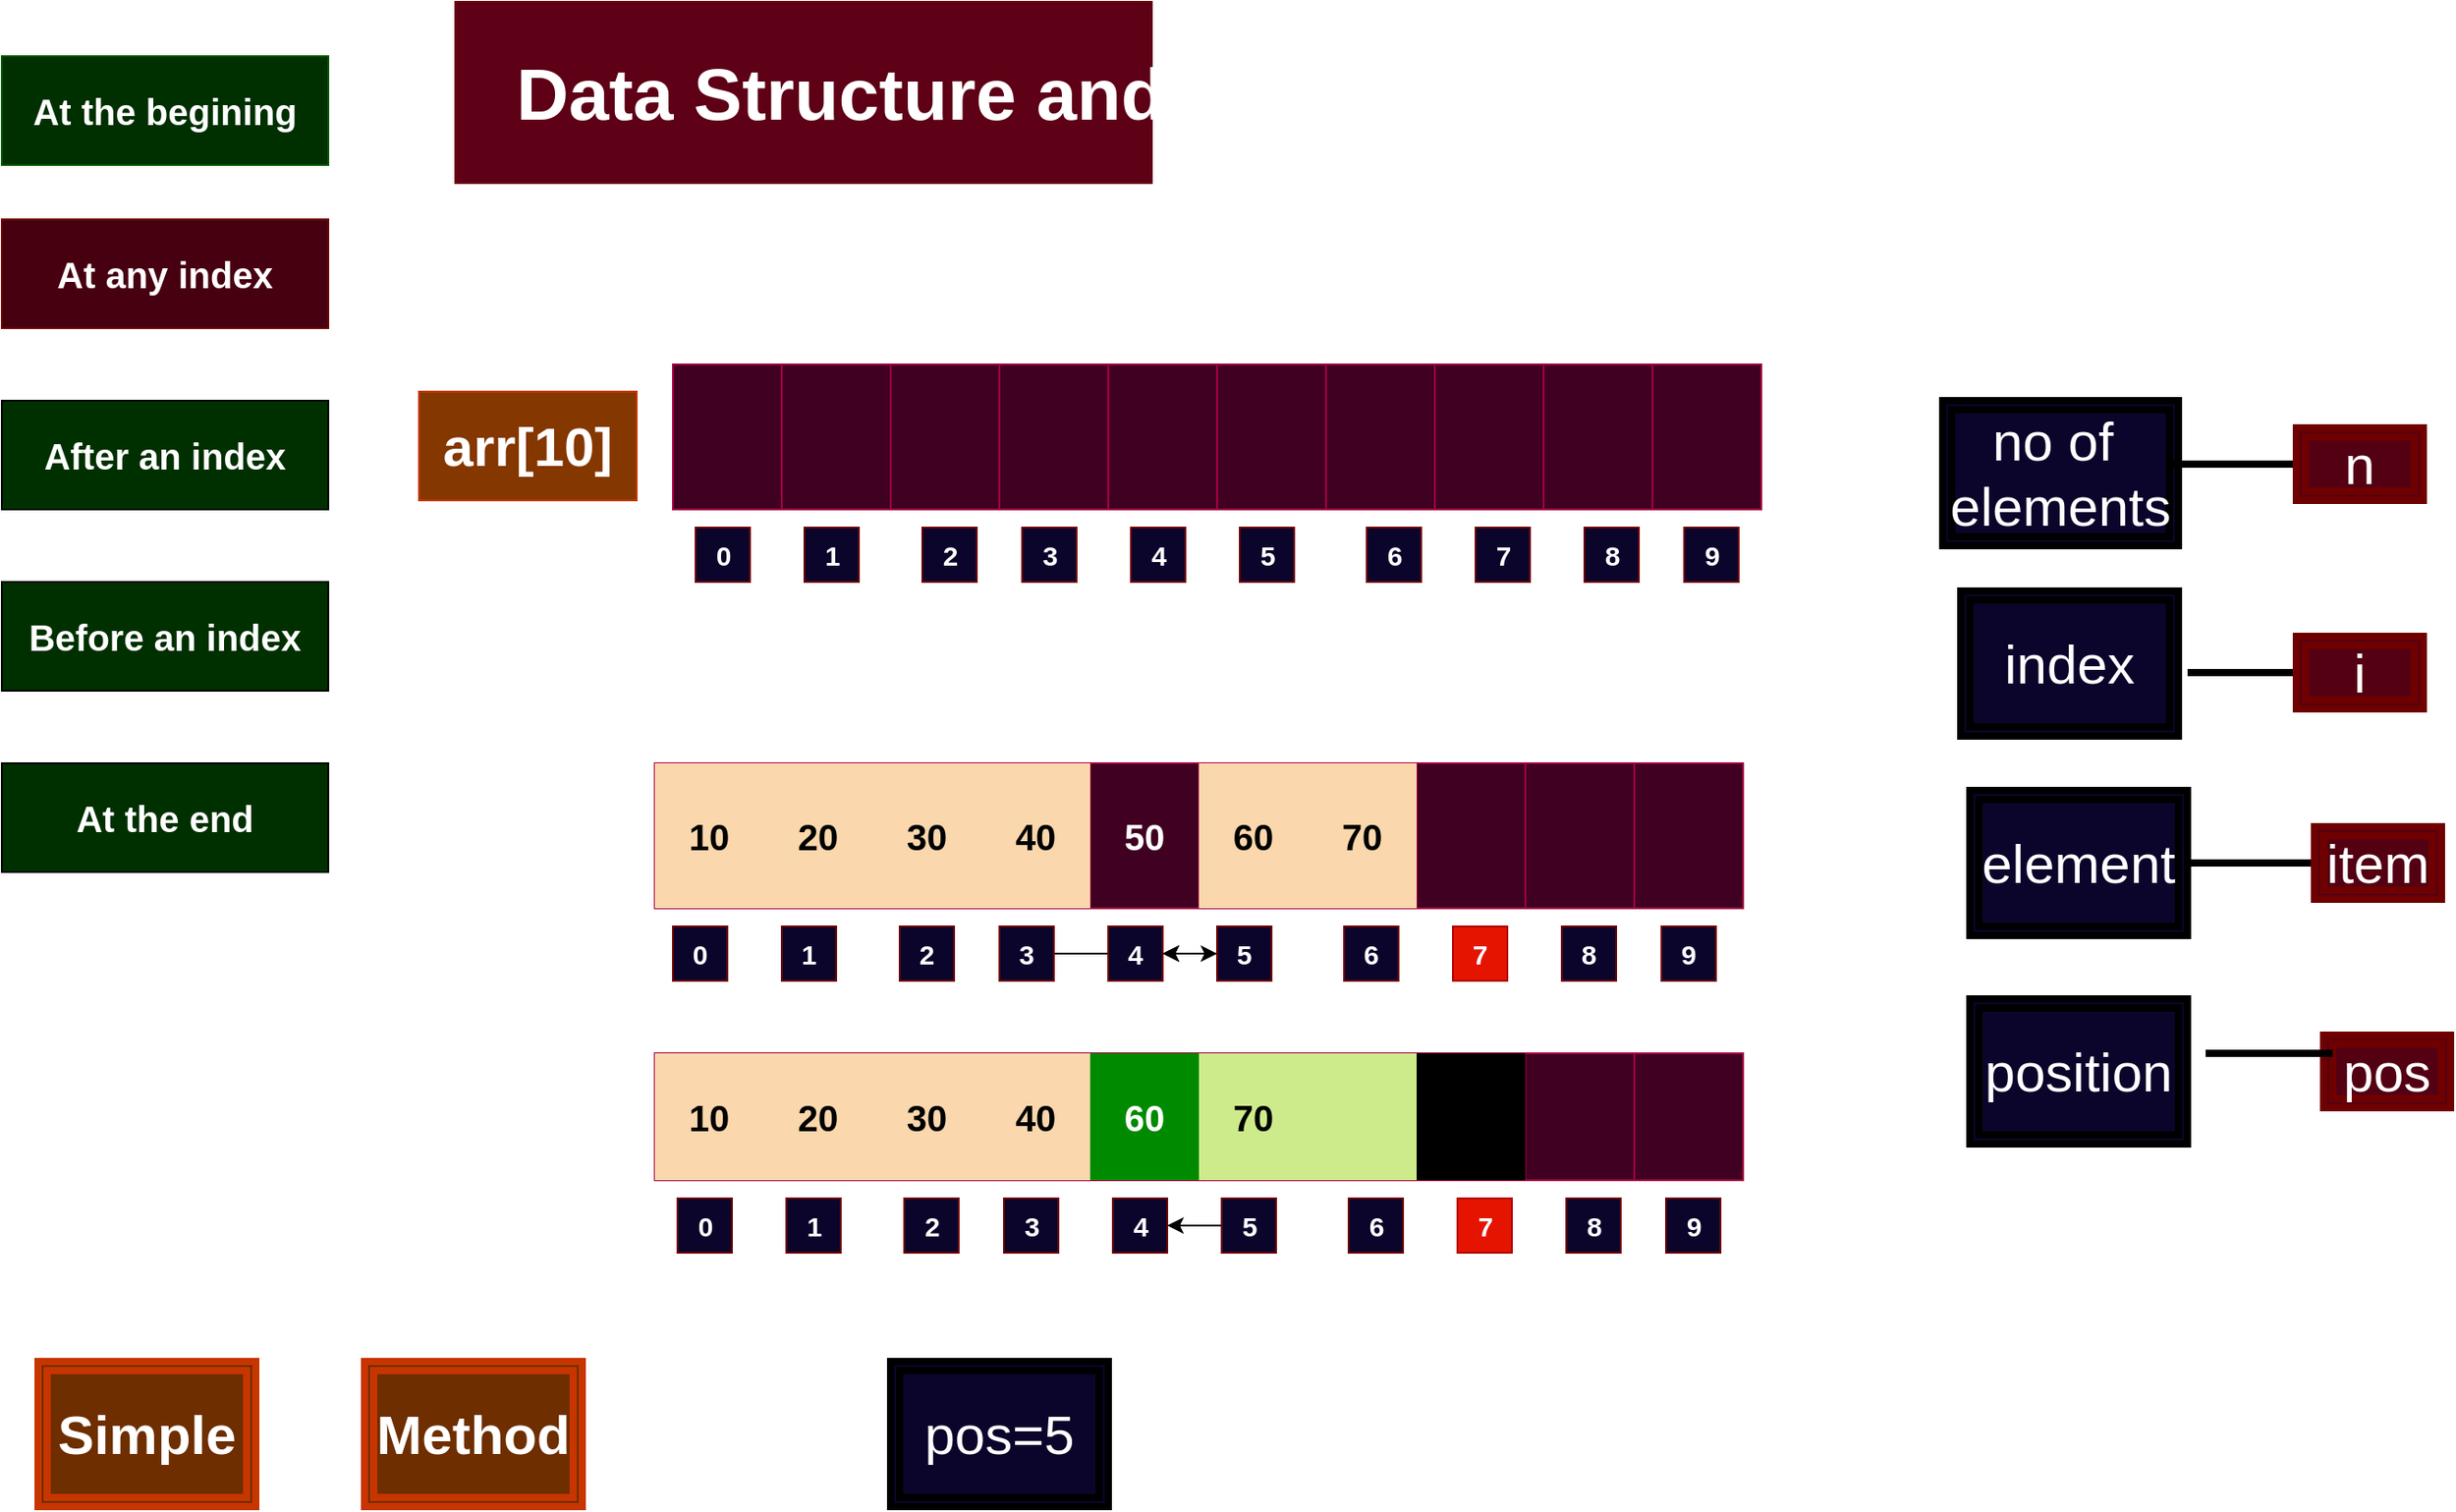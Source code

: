 <mxfile version="15.4.0" type="device"><diagram id="fEW0aYaoogDA2P5EWgq8" name="Page-1"><mxGraphModel dx="2326" dy="1727" grid="1" gridSize="10" guides="1" tooltips="1" connect="1" arrows="1" fold="1" page="1" pageScale="1" pageWidth="850" pageHeight="1100" math="0" shadow="0"><root><mxCell id="0"/><mxCell id="1" parent="0"/><mxCell id="r_oZzRikkNeSPSxR0DLN-1" value="&lt;font style=&quot;font-size: 40px&quot;&gt;Data Structure and Algorithm | Array Deletion&amp;nbsp;&lt;/font&gt;" style="rounded=0;whiteSpace=wrap;html=1;fillColor=#5E0016;strokeColor=#6F0000;fontColor=#ffffff;fontSize=30;fontStyle=1" parent="1" vertex="1"><mxGeometry x="230" y="-90" width="940" height="100" as="geometry"/></mxCell><mxCell id="r_oZzRikkNeSPSxR0DLN-3" value="At the begining" style="rounded=0;whiteSpace=wrap;html=1;fontSize=20;fillColor=#003000;fontColor=#ffffff;fontStyle=1;strokeColor=#005700;" parent="1" vertex="1"><mxGeometry x="-20" y="-60" width="180" height="60" as="geometry"/></mxCell><mxCell id="r_oZzRikkNeSPSxR0DLN-5" value="At any index" style="rounded=0;whiteSpace=wrap;html=1;fontSize=20;fillColor=#470010;fontColor=#ffffff;fontStyle=1;strokeColor=#6F0000;" parent="1" vertex="1"><mxGeometry x="-20" y="30" width="180" height="60" as="geometry"/></mxCell><mxCell id="r_oZzRikkNeSPSxR0DLN-8" value="" style="shape=table;startSize=0;container=1;collapsible=0;childLayout=tableLayout;fontSize=20;fontColor=#ffffff;fillColor=#400022;strokeColor=#A50040;" parent="1" vertex="1"><mxGeometry x="340" y="330" width="600" height="80" as="geometry"/></mxCell><mxCell id="r_oZzRikkNeSPSxR0DLN-9" value="" style="shape=partialRectangle;collapsible=0;dropTarget=0;pointerEvents=0;fillColor=none;top=0;left=0;bottom=0;right=0;points=[[0,0.5],[1,0.5]];portConstraint=eastwest;fontSize=20;fontColor=#FFFFFF;" parent="r_oZzRikkNeSPSxR0DLN-8" vertex="1"><mxGeometry width="600" height="80" as="geometry"/></mxCell><mxCell id="r_oZzRikkNeSPSxR0DLN-10" value="10" style="shape=partialRectangle;html=1;whiteSpace=wrap;connectable=0;overflow=hidden;fillColor=#fad7ac;top=0;left=0;bottom=0;right=0;pointerEvents=1;fontSize=20;fontStyle=1;strokeColor=#b46504;" parent="r_oZzRikkNeSPSxR0DLN-9" vertex="1"><mxGeometry width="60" height="80" as="geometry"><mxRectangle width="60" height="80" as="alternateBounds"/></mxGeometry></mxCell><mxCell id="r_oZzRikkNeSPSxR0DLN-11" value="20" style="shape=partialRectangle;html=1;whiteSpace=wrap;connectable=0;overflow=hidden;fillColor=#fad7ac;top=0;left=0;bottom=0;right=0;pointerEvents=1;fontSize=20;fontStyle=1;strokeColor=#b46504;" parent="r_oZzRikkNeSPSxR0DLN-9" vertex="1"><mxGeometry x="60" width="60" height="80" as="geometry"><mxRectangle width="60" height="80" as="alternateBounds"/></mxGeometry></mxCell><mxCell id="r_oZzRikkNeSPSxR0DLN-12" value="30" style="shape=partialRectangle;html=1;whiteSpace=wrap;connectable=0;overflow=hidden;fillColor=#fad7ac;top=0;left=0;bottom=0;right=0;pointerEvents=1;fontSize=20;fontStyle=1;strokeColor=#b46504;" parent="r_oZzRikkNeSPSxR0DLN-9" vertex="1"><mxGeometry x="120" width="60" height="80" as="geometry"><mxRectangle width="60" height="80" as="alternateBounds"/></mxGeometry></mxCell><mxCell id="r_oZzRikkNeSPSxR0DLN-13" value="40" style="shape=partialRectangle;html=1;whiteSpace=wrap;connectable=0;overflow=hidden;fillColor=#fad7ac;top=0;left=0;bottom=0;right=0;pointerEvents=1;fontSize=20;fontStyle=1;strokeColor=#b46504;" parent="r_oZzRikkNeSPSxR0DLN-9" vertex="1"><mxGeometry x="180" width="60" height="80" as="geometry"><mxRectangle width="60" height="80" as="alternateBounds"/></mxGeometry></mxCell><mxCell id="r_oZzRikkNeSPSxR0DLN-14" value="50" style="shape=partialRectangle;html=1;whiteSpace=wrap;connectable=0;overflow=hidden;fillColor=none;top=0;left=0;bottom=0;right=0;pointerEvents=1;fontSize=20;fontColor=#FFFFFF;fontStyle=1" parent="r_oZzRikkNeSPSxR0DLN-9" vertex="1"><mxGeometry x="240" width="60" height="80" as="geometry"><mxRectangle width="60" height="80" as="alternateBounds"/></mxGeometry></mxCell><mxCell id="r_oZzRikkNeSPSxR0DLN-15" value="60" style="shape=partialRectangle;html=1;whiteSpace=wrap;connectable=0;overflow=hidden;fillColor=#fad7ac;top=0;left=0;bottom=0;right=0;pointerEvents=1;fontSize=20;fontStyle=1;strokeColor=#b46504;" parent="r_oZzRikkNeSPSxR0DLN-9" vertex="1"><mxGeometry x="300" width="60" height="80" as="geometry"><mxRectangle width="60" height="80" as="alternateBounds"/></mxGeometry></mxCell><mxCell id="r_oZzRikkNeSPSxR0DLN-16" value="70" style="shape=partialRectangle;html=1;whiteSpace=wrap;connectable=0;overflow=hidden;fillColor=#fad7ac;top=0;left=0;bottom=0;right=0;pointerEvents=1;fontSize=20;fontStyle=1;strokeColor=#b46504;" parent="r_oZzRikkNeSPSxR0DLN-9" vertex="1"><mxGeometry x="360" width="60" height="80" as="geometry"><mxRectangle width="60" height="80" as="alternateBounds"/></mxGeometry></mxCell><mxCell id="r_oZzRikkNeSPSxR0DLN-17" value="" style="shape=partialRectangle;html=1;whiteSpace=wrap;connectable=0;overflow=hidden;fillColor=none;top=0;left=0;bottom=0;right=0;pointerEvents=1;fontSize=20;fontColor=#FFFFFF;fontStyle=1" parent="r_oZzRikkNeSPSxR0DLN-9" vertex="1"><mxGeometry x="420" width="60" height="80" as="geometry"><mxRectangle width="60" height="80" as="alternateBounds"/></mxGeometry></mxCell><mxCell id="r_oZzRikkNeSPSxR0DLN-18" value="" style="shape=partialRectangle;html=1;whiteSpace=wrap;connectable=0;overflow=hidden;fillColor=none;top=0;left=0;bottom=0;right=0;pointerEvents=1;fontSize=20;fontColor=#FFFFFF;fontStyle=1" parent="r_oZzRikkNeSPSxR0DLN-9" vertex="1"><mxGeometry x="480" width="60" height="80" as="geometry"><mxRectangle width="60" height="80" as="alternateBounds"/></mxGeometry></mxCell><mxCell id="r_oZzRikkNeSPSxR0DLN-19" value="" style="shape=partialRectangle;html=1;whiteSpace=wrap;connectable=0;overflow=hidden;fillColor=none;top=0;left=0;bottom=0;right=0;pointerEvents=1;fontSize=20;fontColor=#FFFFFF;fontStyle=1" parent="r_oZzRikkNeSPSxR0DLN-9" vertex="1"><mxGeometry x="540" width="60" height="80" as="geometry"><mxRectangle width="60" height="80" as="alternateBounds"/></mxGeometry></mxCell><mxCell id="r_oZzRikkNeSPSxR0DLN-20" value="0" style="rounded=0;whiteSpace=wrap;html=1;fontSize=15;fontColor=#ffffff;fillColor=#0B052B;strokeColor=#6F0000;fontStyle=1" parent="1" vertex="1"><mxGeometry x="350" y="420" width="30" height="30" as="geometry"/></mxCell><mxCell id="r_oZzRikkNeSPSxR0DLN-21" value="1" style="rounded=0;whiteSpace=wrap;html=1;fontSize=15;fontColor=#ffffff;fillColor=#0B052B;strokeColor=#6F0000;fontStyle=1" parent="1" vertex="1"><mxGeometry x="410" y="420" width="30" height="30" as="geometry"/></mxCell><mxCell id="r_oZzRikkNeSPSxR0DLN-22" value="2" style="rounded=0;whiteSpace=wrap;html=1;fontSize=15;fontColor=#ffffff;fillColor=#0B052B;strokeColor=#6F0000;fontStyle=1" parent="1" vertex="1"><mxGeometry x="475" y="420" width="30" height="30" as="geometry"/></mxCell><mxCell id="cpJzgQ7UA6_Exln5xM9Y-68" value="" style="edgeStyle=orthogonalEdgeStyle;rounded=0;orthogonalLoop=1;jettySize=auto;html=1;fontSize=30;fontColor=#FFFFFF;" parent="1" source="r_oZzRikkNeSPSxR0DLN-23" target="r_oZzRikkNeSPSxR0DLN-25" edge="1"><mxGeometry relative="1" as="geometry"/></mxCell><mxCell id="r_oZzRikkNeSPSxR0DLN-23" value="3" style="rounded=0;whiteSpace=wrap;html=1;fontSize=15;fontColor=#ffffff;fillColor=#0B052B;strokeColor=#6F0000;fontStyle=1" parent="1" vertex="1"><mxGeometry x="530" y="420" width="30" height="30" as="geometry"/></mxCell><mxCell id="r_oZzRikkNeSPSxR0DLN-24" value="4" style="rounded=0;whiteSpace=wrap;html=1;fontSize=15;fontColor=#ffffff;fillColor=#0B052B;strokeColor=#6F0000;fontStyle=1" parent="1" vertex="1"><mxGeometry x="590" y="420" width="30" height="30" as="geometry"/></mxCell><mxCell id="cpJzgQ7UA6_Exln5xM9Y-69" value="" style="edgeStyle=orthogonalEdgeStyle;rounded=0;orthogonalLoop=1;jettySize=auto;html=1;fontSize=30;fontColor=#FFFFFF;" parent="1" source="r_oZzRikkNeSPSxR0DLN-25" target="r_oZzRikkNeSPSxR0DLN-24" edge="1"><mxGeometry relative="1" as="geometry"/></mxCell><mxCell id="cpJzgQ7UA6_Exln5xM9Y-70" value="" style="edgeStyle=orthogonalEdgeStyle;rounded=0;orthogonalLoop=1;jettySize=auto;html=1;fontSize=30;fontColor=#FFFFFF;" parent="1" source="r_oZzRikkNeSPSxR0DLN-25" target="r_oZzRikkNeSPSxR0DLN-24" edge="1"><mxGeometry relative="1" as="geometry"/></mxCell><mxCell id="r_oZzRikkNeSPSxR0DLN-25" value="5" style="rounded=0;whiteSpace=wrap;html=1;fontSize=15;fontColor=#ffffff;fillColor=#0B052B;strokeColor=#6F0000;fontStyle=1" parent="1" vertex="1"><mxGeometry x="650" y="420" width="30" height="30" as="geometry"/></mxCell><mxCell id="r_oZzRikkNeSPSxR0DLN-26" value="6" style="rounded=0;whiteSpace=wrap;html=1;fontSize=15;fontColor=#ffffff;fillColor=#0B052B;strokeColor=#6F0000;fontStyle=1" parent="1" vertex="1"><mxGeometry x="720" y="420" width="30" height="30" as="geometry"/></mxCell><mxCell id="r_oZzRikkNeSPSxR0DLN-27" value="7" style="rounded=0;whiteSpace=wrap;html=1;fontSize=15;fontColor=#ffffff;fillColor=#e51400;strokeColor=#B20000;fontStyle=1" parent="1" vertex="1"><mxGeometry x="780" y="420" width="30" height="30" as="geometry"/></mxCell><mxCell id="r_oZzRikkNeSPSxR0DLN-28" value="8" style="rounded=0;whiteSpace=wrap;html=1;fontSize=15;fontColor=#ffffff;fillColor=#0B052B;strokeColor=#6F0000;fontStyle=1" parent="1" vertex="1"><mxGeometry x="840" y="420" width="30" height="30" as="geometry"/></mxCell><mxCell id="r_oZzRikkNeSPSxR0DLN-29" value="9" style="rounded=0;whiteSpace=wrap;html=1;fontSize=15;fontColor=#ffffff;fillColor=#0B052B;strokeColor=#6F0000;fontStyle=1" parent="1" vertex="1"><mxGeometry x="895" y="420" width="30" height="30" as="geometry"/></mxCell><mxCell id="r_oZzRikkNeSPSxR0DLN-43" value="" style="shape=table;startSize=0;container=1;collapsible=0;childLayout=tableLayout;fontSize=20;fontColor=#ffffff;fillColor=#400022;strokeColor=#A50040;" parent="1" vertex="1"><mxGeometry x="340" y="490" width="600" height="70" as="geometry"/></mxCell><mxCell id="r_oZzRikkNeSPSxR0DLN-44" value="" style="shape=partialRectangle;collapsible=0;dropTarget=0;pointerEvents=0;fillColor=none;top=0;left=0;bottom=0;right=0;points=[[0,0.5],[1,0.5]];portConstraint=eastwest;fontSize=20;fontColor=#FFFFFF;" parent="r_oZzRikkNeSPSxR0DLN-43" vertex="1"><mxGeometry width="600" height="70" as="geometry"/></mxCell><mxCell id="r_oZzRikkNeSPSxR0DLN-45" value="10" style="shape=partialRectangle;html=1;whiteSpace=wrap;connectable=0;overflow=hidden;fillColor=#fad7ac;top=0;left=0;bottom=0;right=0;pointerEvents=1;fontSize=20;fontStyle=1;strokeColor=#b46504;" parent="r_oZzRikkNeSPSxR0DLN-44" vertex="1"><mxGeometry width="60" height="70" as="geometry"><mxRectangle width="60" height="70" as="alternateBounds"/></mxGeometry></mxCell><mxCell id="r_oZzRikkNeSPSxR0DLN-46" value="20" style="shape=partialRectangle;html=1;whiteSpace=wrap;connectable=0;overflow=hidden;fillColor=#fad7ac;top=0;left=0;bottom=0;right=0;pointerEvents=1;fontSize=20;fontStyle=1;strokeColor=#b46504;" parent="r_oZzRikkNeSPSxR0DLN-44" vertex="1"><mxGeometry x="60" width="60" height="70" as="geometry"><mxRectangle width="60" height="70" as="alternateBounds"/></mxGeometry></mxCell><mxCell id="r_oZzRikkNeSPSxR0DLN-47" value="30" style="shape=partialRectangle;html=1;whiteSpace=wrap;connectable=0;overflow=hidden;fillColor=#fad7ac;top=0;left=0;bottom=0;right=0;pointerEvents=1;fontSize=20;fontStyle=1;strokeColor=#b46504;" parent="r_oZzRikkNeSPSxR0DLN-44" vertex="1"><mxGeometry x="120" width="60" height="70" as="geometry"><mxRectangle width="60" height="70" as="alternateBounds"/></mxGeometry></mxCell><mxCell id="r_oZzRikkNeSPSxR0DLN-48" value="40" style="shape=partialRectangle;html=1;whiteSpace=wrap;connectable=0;overflow=hidden;fillColor=#fad7ac;top=0;left=0;bottom=0;right=0;pointerEvents=1;fontSize=20;fontStyle=1;strokeColor=#b46504;" parent="r_oZzRikkNeSPSxR0DLN-44" vertex="1"><mxGeometry x="180" width="60" height="70" as="geometry"><mxRectangle width="60" height="70" as="alternateBounds"/></mxGeometry></mxCell><mxCell id="r_oZzRikkNeSPSxR0DLN-49" value="60" style="shape=partialRectangle;html=1;whiteSpace=wrap;connectable=0;overflow=hidden;fillColor=#008a00;top=0;left=0;bottom=0;right=0;pointerEvents=1;fontSize=20;fontStyle=1;strokeColor=#005700;fontColor=#ffffff;" parent="r_oZzRikkNeSPSxR0DLN-44" vertex="1"><mxGeometry x="240" width="60" height="70" as="geometry"><mxRectangle width="60" height="70" as="alternateBounds"/></mxGeometry></mxCell><mxCell id="r_oZzRikkNeSPSxR0DLN-50" value="70" style="shape=partialRectangle;html=1;whiteSpace=wrap;connectable=0;overflow=hidden;fillColor=#cdeb8b;top=0;left=0;bottom=0;right=0;pointerEvents=1;fontSize=20;fontStyle=1;strokeColor=#36393d;" parent="r_oZzRikkNeSPSxR0DLN-44" vertex="1"><mxGeometry x="300" width="60" height="70" as="geometry"><mxRectangle width="60" height="70" as="alternateBounds"/></mxGeometry></mxCell><mxCell id="r_oZzRikkNeSPSxR0DLN-51" value="" style="shape=partialRectangle;html=1;whiteSpace=wrap;connectable=0;overflow=hidden;fillColor=#cdeb8b;top=0;left=0;bottom=0;right=0;pointerEvents=1;fontSize=20;fontStyle=1;strokeColor=#36393d;" parent="r_oZzRikkNeSPSxR0DLN-44" vertex="1"><mxGeometry x="360" width="60" height="70" as="geometry"><mxRectangle width="60" height="70" as="alternateBounds"/></mxGeometry></mxCell><mxCell id="r_oZzRikkNeSPSxR0DLN-52" value="" style="shape=partialRectangle;html=1;whiteSpace=wrap;connectable=0;overflow=hidden;fillColor=#000000;top=0;left=0;bottom=0;right=0;pointerEvents=1;fontSize=20;fontStyle=1;strokeColor=#36393d;" parent="r_oZzRikkNeSPSxR0DLN-44" vertex="1"><mxGeometry x="420" width="60" height="70" as="geometry"><mxRectangle width="60" height="70" as="alternateBounds"/></mxGeometry></mxCell><mxCell id="r_oZzRikkNeSPSxR0DLN-53" value="" style="shape=partialRectangle;html=1;whiteSpace=wrap;connectable=0;overflow=hidden;fillColor=none;top=0;left=0;bottom=0;right=0;pointerEvents=1;fontSize=20;fontColor=#FFFFFF;fontStyle=1" parent="r_oZzRikkNeSPSxR0DLN-44" vertex="1"><mxGeometry x="480" width="60" height="70" as="geometry"><mxRectangle width="60" height="70" as="alternateBounds"/></mxGeometry></mxCell><mxCell id="r_oZzRikkNeSPSxR0DLN-54" value="" style="shape=partialRectangle;html=1;whiteSpace=wrap;connectable=0;overflow=hidden;fillColor=none;top=0;left=0;bottom=0;right=0;pointerEvents=1;fontSize=20;fontColor=#FFFFFF;fontStyle=1" parent="r_oZzRikkNeSPSxR0DLN-44" vertex="1"><mxGeometry x="540" width="60" height="70" as="geometry"><mxRectangle width="60" height="70" as="alternateBounds"/></mxGeometry></mxCell><mxCell id="r_oZzRikkNeSPSxR0DLN-55" value="0" style="rounded=0;whiteSpace=wrap;html=1;fontSize=15;fontColor=#ffffff;fillColor=#0B052B;strokeColor=#6F0000;fontStyle=1" parent="1" vertex="1"><mxGeometry x="352.5" y="570" width="30" height="30" as="geometry"/></mxCell><mxCell id="r_oZzRikkNeSPSxR0DLN-56" value="1" style="rounded=0;whiteSpace=wrap;html=1;fontSize=15;fontColor=#ffffff;fillColor=#0B052B;strokeColor=#6F0000;fontStyle=1" parent="1" vertex="1"><mxGeometry x="412.5" y="570" width="30" height="30" as="geometry"/></mxCell><mxCell id="r_oZzRikkNeSPSxR0DLN-57" value="2" style="rounded=0;whiteSpace=wrap;html=1;fontSize=15;fontColor=#ffffff;fillColor=#0B052B;strokeColor=#6F0000;fontStyle=1" parent="1" vertex="1"><mxGeometry x="477.5" y="570" width="30" height="30" as="geometry"/></mxCell><mxCell id="r_oZzRikkNeSPSxR0DLN-58" value="3" style="rounded=0;whiteSpace=wrap;html=1;fontSize=15;fontColor=#ffffff;fillColor=#0B052B;strokeColor=#6F0000;fontStyle=1" parent="1" vertex="1"><mxGeometry x="532.5" y="570" width="30" height="30" as="geometry"/></mxCell><mxCell id="r_oZzRikkNeSPSxR0DLN-59" value="4" style="rounded=0;whiteSpace=wrap;html=1;fontSize=15;fontColor=#ffffff;fillColor=#0B052B;strokeColor=#6F0000;fontStyle=1" parent="1" vertex="1"><mxGeometry x="592.5" y="570" width="30" height="30" as="geometry"/></mxCell><mxCell id="cpJzgQ7UA6_Exln5xM9Y-71" value="" style="edgeStyle=orthogonalEdgeStyle;rounded=0;orthogonalLoop=1;jettySize=auto;html=1;fontSize=30;fontColor=#FFFFFF;" parent="1" source="r_oZzRikkNeSPSxR0DLN-60" target="r_oZzRikkNeSPSxR0DLN-59" edge="1"><mxGeometry relative="1" as="geometry"/></mxCell><mxCell id="r_oZzRikkNeSPSxR0DLN-60" value="5" style="rounded=0;whiteSpace=wrap;html=1;fontSize=15;fontColor=#ffffff;fillColor=#0B052B;strokeColor=#6F0000;fontStyle=1" parent="1" vertex="1"><mxGeometry x="652.5" y="570" width="30" height="30" as="geometry"/></mxCell><mxCell id="r_oZzRikkNeSPSxR0DLN-61" value="6" style="rounded=0;whiteSpace=wrap;html=1;fontSize=15;fontColor=#ffffff;fillColor=#0B052B;strokeColor=#6F0000;fontStyle=1" parent="1" vertex="1"><mxGeometry x="722.5" y="570" width="30" height="30" as="geometry"/></mxCell><mxCell id="r_oZzRikkNeSPSxR0DLN-62" value="7" style="rounded=0;whiteSpace=wrap;html=1;fontSize=15;fontColor=#ffffff;fillColor=#e51400;strokeColor=#B20000;fontStyle=1" parent="1" vertex="1"><mxGeometry x="782.5" y="570" width="30" height="30" as="geometry"/></mxCell><mxCell id="r_oZzRikkNeSPSxR0DLN-63" value="8" style="rounded=0;whiteSpace=wrap;html=1;fontSize=15;fontColor=#ffffff;fillColor=#0B052B;strokeColor=#6F0000;fontStyle=1" parent="1" vertex="1"><mxGeometry x="842.5" y="570" width="30" height="30" as="geometry"/></mxCell><mxCell id="r_oZzRikkNeSPSxR0DLN-64" value="9" style="rounded=0;whiteSpace=wrap;html=1;fontSize=15;fontColor=#ffffff;fillColor=#0B052B;strokeColor=#6F0000;fontStyle=1" parent="1" vertex="1"><mxGeometry x="897.5" y="570" width="30" height="30" as="geometry"/></mxCell><mxCell id="r_oZzRikkNeSPSxR0DLN-68" value="&lt;font style=&quot;font-size: 30px&quot;&gt;position&lt;/font&gt;" style="shape=ext;double=1;rounded=0;whiteSpace=wrap;html=1;fontSize=15;fontColor=#FFFFFF;strokeWidth=4;fillColor=#0B052B;" parent="1" vertex="1"><mxGeometry x="1065" y="460" width="120" height="80" as="geometry"/></mxCell><mxCell id="r_oZzRikkNeSPSxR0DLN-72" value="&lt;font style=&quot;font-size: 30px&quot;&gt;index&lt;/font&gt;" style="shape=ext;double=1;rounded=0;whiteSpace=wrap;html=1;fontSize=15;fontColor=#FFFFFF;strokeWidth=4;fillColor=#0B052B;" parent="1" vertex="1"><mxGeometry x="1060" y="235" width="120" height="80" as="geometry"/></mxCell><mxCell id="r_oZzRikkNeSPSxR0DLN-73" value="" style="line;strokeWidth=4;html=1;perimeter=backbonePerimeter;points=[];outlineConnect=0;fontSize=15;fontColor=#FFFFFF;fillColor=#0B052B;" parent="1" vertex="1"><mxGeometry x="1185" y="275" width="70" height="10" as="geometry"/></mxCell><mxCell id="r_oZzRikkNeSPSxR0DLN-74" value="&lt;font style=&quot;font-size: 30px&quot;&gt;i&lt;/font&gt;" style="shape=ext;double=1;rounded=0;whiteSpace=wrap;html=1;fontSize=15;fontColor=#ffffff;strokeWidth=4;fillColor=#540013;strokeColor=#6F0000;" parent="1" vertex="1"><mxGeometry x="1245" y="260" width="70" height="40" as="geometry"/></mxCell><mxCell id="r_oZzRikkNeSPSxR0DLN-76" value="&lt;span style=&quot;font-size: 30px&quot;&gt;no of&amp;nbsp;&lt;br&gt;elements&lt;br&gt;&lt;/span&gt;" style="shape=ext;double=1;rounded=0;whiteSpace=wrap;html=1;fontSize=15;fontColor=#FFFFFF;strokeWidth=4;fillColor=#0B052B;" parent="1" vertex="1"><mxGeometry x="1050" y="130" width="130" height="80" as="geometry"/></mxCell><mxCell id="r_oZzRikkNeSPSxR0DLN-77" value="" style="line;strokeWidth=4;html=1;perimeter=backbonePerimeter;points=[];outlineConnect=0;fontSize=15;fontColor=#FFFFFF;fillColor=#0B052B;" parent="1" vertex="1"><mxGeometry x="1175" y="160" width="70" height="10" as="geometry"/></mxCell><mxCell id="r_oZzRikkNeSPSxR0DLN-78" value="&lt;span style=&quot;font-size: 30px&quot;&gt;n&lt;/span&gt;" style="shape=ext;double=1;rounded=0;whiteSpace=wrap;html=1;fontSize=15;fontColor=#ffffff;strokeWidth=4;fillColor=#540013;strokeColor=#6F0000;" parent="1" vertex="1"><mxGeometry x="1245" y="145" width="70" height="40" as="geometry"/></mxCell><mxCell id="r_oZzRikkNeSPSxR0DLN-84" value="&lt;font style=&quot;font-size: 30px&quot;&gt;element&lt;/font&gt;" style="shape=ext;double=1;rounded=0;whiteSpace=wrap;html=1;fontSize=15;fontColor=#FFFFFF;strokeWidth=4;fillColor=#0B052B;" parent="1" vertex="1"><mxGeometry x="1065" y="345" width="120" height="80" as="geometry"/></mxCell><mxCell id="r_oZzRikkNeSPSxR0DLN-85" value="" style="line;strokeWidth=4;html=1;perimeter=backbonePerimeter;points=[];outlineConnect=0;fontSize=15;fontColor=#FFFFFF;fillColor=#0B052B;" parent="1" vertex="1"><mxGeometry x="1185" y="380" width="70" height="10" as="geometry"/></mxCell><mxCell id="r_oZzRikkNeSPSxR0DLN-86" value="&lt;span style=&quot;font-size: 30px&quot;&gt;item&lt;/span&gt;" style="shape=ext;double=1;rounded=0;whiteSpace=wrap;html=1;fontSize=15;fontColor=#ffffff;strokeWidth=4;fillColor=#540013;strokeColor=#6F0000;" parent="1" vertex="1"><mxGeometry x="1255" y="365" width="70" height="40" as="geometry"/></mxCell><mxCell id="r_oZzRikkNeSPSxR0DLN-88" value="&lt;span style=&quot;font-size: 30px&quot;&gt;pos=5&lt;/span&gt;" style="shape=ext;double=1;rounded=0;whiteSpace=wrap;html=1;fontSize=15;fontColor=#FFFFFF;strokeWidth=4;fillColor=#0B052B;" parent="1" vertex="1"><mxGeometry x="470" y="660" width="120" height="80" as="geometry"/></mxCell><mxCell id="cpJzgQ7UA6_Exln5xM9Y-1" value="" style="shape=table;startSize=0;container=1;collapsible=0;childLayout=tableLayout;fontSize=20;fontColor=#ffffff;fillColor=#400022;strokeColor=#A50040;" parent="1" vertex="1"><mxGeometry x="350" y="110" width="600" height="80" as="geometry"/></mxCell><mxCell id="cpJzgQ7UA6_Exln5xM9Y-2" value="" style="shape=partialRectangle;collapsible=0;dropTarget=0;pointerEvents=0;fillColor=none;top=0;left=0;bottom=0;right=0;points=[[0,0.5],[1,0.5]];portConstraint=eastwest;fontSize=20;fontColor=#FFFFFF;" parent="cpJzgQ7UA6_Exln5xM9Y-1" vertex="1"><mxGeometry width="600" height="80" as="geometry"/></mxCell><mxCell id="cpJzgQ7UA6_Exln5xM9Y-3" value="" style="shape=partialRectangle;html=1;whiteSpace=wrap;connectable=0;overflow=hidden;fillColor=none;top=0;left=0;bottom=0;right=0;pointerEvents=1;fontSize=20;fontColor=#FFFFFF;fontStyle=1" parent="cpJzgQ7UA6_Exln5xM9Y-2" vertex="1"><mxGeometry width="60" height="80" as="geometry"><mxRectangle width="60" height="80" as="alternateBounds"/></mxGeometry></mxCell><mxCell id="cpJzgQ7UA6_Exln5xM9Y-4" value="" style="shape=partialRectangle;html=1;whiteSpace=wrap;connectable=0;overflow=hidden;fillColor=none;top=0;left=0;bottom=0;right=0;pointerEvents=1;fontSize=20;fontColor=#FFFFFF;fontStyle=1" parent="cpJzgQ7UA6_Exln5xM9Y-2" vertex="1"><mxGeometry x="60" width="60" height="80" as="geometry"><mxRectangle width="60" height="80" as="alternateBounds"/></mxGeometry></mxCell><mxCell id="cpJzgQ7UA6_Exln5xM9Y-5" value="" style="shape=partialRectangle;html=1;whiteSpace=wrap;connectable=0;overflow=hidden;fillColor=none;top=0;left=0;bottom=0;right=0;pointerEvents=1;fontSize=20;fontColor=#FFFFFF;fontStyle=1" parent="cpJzgQ7UA6_Exln5xM9Y-2" vertex="1"><mxGeometry x="120" width="60" height="80" as="geometry"><mxRectangle width="60" height="80" as="alternateBounds"/></mxGeometry></mxCell><mxCell id="cpJzgQ7UA6_Exln5xM9Y-6" value="" style="shape=partialRectangle;html=1;whiteSpace=wrap;connectable=0;overflow=hidden;fillColor=none;top=0;left=0;bottom=0;right=0;pointerEvents=1;fontSize=20;fontColor=#FFFFFF;fontStyle=1" parent="cpJzgQ7UA6_Exln5xM9Y-2" vertex="1"><mxGeometry x="180" width="60" height="80" as="geometry"><mxRectangle width="60" height="80" as="alternateBounds"/></mxGeometry></mxCell><mxCell id="cpJzgQ7UA6_Exln5xM9Y-7" value="" style="shape=partialRectangle;html=1;whiteSpace=wrap;connectable=0;overflow=hidden;fillColor=none;top=0;left=0;bottom=0;right=0;pointerEvents=1;fontSize=20;fontColor=#FFFFFF;fontStyle=1" parent="cpJzgQ7UA6_Exln5xM9Y-2" vertex="1"><mxGeometry x="240" width="60" height="80" as="geometry"><mxRectangle width="60" height="80" as="alternateBounds"/></mxGeometry></mxCell><mxCell id="cpJzgQ7UA6_Exln5xM9Y-8" value="" style="shape=partialRectangle;html=1;whiteSpace=wrap;connectable=0;overflow=hidden;fillColor=none;top=0;left=0;bottom=0;right=0;pointerEvents=1;fontSize=20;fontColor=#FFFFFF;fontStyle=1" parent="cpJzgQ7UA6_Exln5xM9Y-2" vertex="1"><mxGeometry x="300" width="60" height="80" as="geometry"><mxRectangle width="60" height="80" as="alternateBounds"/></mxGeometry></mxCell><mxCell id="cpJzgQ7UA6_Exln5xM9Y-9" value="" style="shape=partialRectangle;html=1;whiteSpace=wrap;connectable=0;overflow=hidden;fillColor=none;top=0;left=0;bottom=0;right=0;pointerEvents=1;fontSize=20;fontColor=#FFFFFF;fontStyle=1" parent="cpJzgQ7UA6_Exln5xM9Y-2" vertex="1"><mxGeometry x="360" width="60" height="80" as="geometry"><mxRectangle width="60" height="80" as="alternateBounds"/></mxGeometry></mxCell><mxCell id="cpJzgQ7UA6_Exln5xM9Y-10" value="" style="shape=partialRectangle;html=1;whiteSpace=wrap;connectable=0;overflow=hidden;fillColor=none;top=0;left=0;bottom=0;right=0;pointerEvents=1;fontSize=20;fontColor=#FFFFFF;fontStyle=1" parent="cpJzgQ7UA6_Exln5xM9Y-2" vertex="1"><mxGeometry x="420" width="60" height="80" as="geometry"><mxRectangle width="60" height="80" as="alternateBounds"/></mxGeometry></mxCell><mxCell id="cpJzgQ7UA6_Exln5xM9Y-11" value="" style="shape=partialRectangle;html=1;whiteSpace=wrap;connectable=0;overflow=hidden;fillColor=none;top=0;left=0;bottom=0;right=0;pointerEvents=1;fontSize=20;fontColor=#FFFFFF;fontStyle=1" parent="cpJzgQ7UA6_Exln5xM9Y-2" vertex="1"><mxGeometry x="480" width="60" height="80" as="geometry"><mxRectangle width="60" height="80" as="alternateBounds"/></mxGeometry></mxCell><mxCell id="cpJzgQ7UA6_Exln5xM9Y-12" value="" style="shape=partialRectangle;html=1;whiteSpace=wrap;connectable=0;overflow=hidden;fillColor=none;top=0;left=0;bottom=0;right=0;pointerEvents=1;fontSize=20;fontColor=#FFFFFF;fontStyle=1" parent="cpJzgQ7UA6_Exln5xM9Y-2" vertex="1"><mxGeometry x="540" width="60" height="80" as="geometry"><mxRectangle width="60" height="80" as="alternateBounds"/></mxGeometry></mxCell><mxCell id="cpJzgQ7UA6_Exln5xM9Y-13" value="0" style="rounded=0;whiteSpace=wrap;html=1;fontSize=15;fontColor=#ffffff;fillColor=#0B052B;strokeColor=#6F0000;fontStyle=1" parent="1" vertex="1"><mxGeometry x="362.5" y="200" width="30" height="30" as="geometry"/></mxCell><mxCell id="cpJzgQ7UA6_Exln5xM9Y-14" value="1" style="rounded=0;whiteSpace=wrap;html=1;fontSize=15;fontColor=#ffffff;fillColor=#0B052B;strokeColor=#6F0000;fontStyle=1" parent="1" vertex="1"><mxGeometry x="422.5" y="200" width="30" height="30" as="geometry"/></mxCell><mxCell id="cpJzgQ7UA6_Exln5xM9Y-15" value="2" style="rounded=0;whiteSpace=wrap;html=1;fontSize=15;fontColor=#ffffff;fillColor=#0B052B;strokeColor=#6F0000;fontStyle=1" parent="1" vertex="1"><mxGeometry x="487.5" y="200" width="30" height="30" as="geometry"/></mxCell><mxCell id="cpJzgQ7UA6_Exln5xM9Y-16" value="3" style="rounded=0;whiteSpace=wrap;html=1;fontSize=15;fontColor=#ffffff;fillColor=#0B052B;strokeColor=#6F0000;fontStyle=1" parent="1" vertex="1"><mxGeometry x="542.5" y="200" width="30" height="30" as="geometry"/></mxCell><mxCell id="cpJzgQ7UA6_Exln5xM9Y-17" value="4" style="rounded=0;whiteSpace=wrap;html=1;fontSize=15;fontColor=#ffffff;fillColor=#0B052B;strokeColor=#6F0000;fontStyle=1" parent="1" vertex="1"><mxGeometry x="602.5" y="200" width="30" height="30" as="geometry"/></mxCell><mxCell id="cpJzgQ7UA6_Exln5xM9Y-18" value="5" style="rounded=0;whiteSpace=wrap;html=1;fontSize=15;fontColor=#ffffff;fillColor=#0B052B;strokeColor=#6F0000;fontStyle=1" parent="1" vertex="1"><mxGeometry x="662.5" y="200" width="30" height="30" as="geometry"/></mxCell><mxCell id="cpJzgQ7UA6_Exln5xM9Y-19" value="6" style="rounded=0;whiteSpace=wrap;html=1;fontSize=15;fontColor=#ffffff;fillColor=#0B052B;strokeColor=#6F0000;fontStyle=1" parent="1" vertex="1"><mxGeometry x="732.5" y="200" width="30" height="30" as="geometry"/></mxCell><mxCell id="cpJzgQ7UA6_Exln5xM9Y-20" value="7" style="rounded=0;whiteSpace=wrap;html=1;fontSize=15;fontColor=#ffffff;fillColor=#0B052B;strokeColor=#6F0000;fontStyle=1" parent="1" vertex="1"><mxGeometry x="792.5" y="200" width="30" height="30" as="geometry"/></mxCell><mxCell id="cpJzgQ7UA6_Exln5xM9Y-21" value="8" style="rounded=0;whiteSpace=wrap;html=1;fontSize=15;fontColor=#ffffff;fillColor=#0B052B;strokeColor=#6F0000;fontStyle=1" parent="1" vertex="1"><mxGeometry x="852.5" y="200" width="30" height="30" as="geometry"/></mxCell><mxCell id="cpJzgQ7UA6_Exln5xM9Y-22" value="9" style="rounded=0;whiteSpace=wrap;html=1;fontSize=15;fontColor=#ffffff;fillColor=#0B052B;strokeColor=#6F0000;fontStyle=1" parent="1" vertex="1"><mxGeometry x="907.5" y="200" width="30" height="30" as="geometry"/></mxCell><mxCell id="cpJzgQ7UA6_Exln5xM9Y-23" value="arr[10]" style="rounded=0;whiteSpace=wrap;html=1;fontSize=30;fillColor=#853700;fontColor=#FFFFFF;fontStyle=1;strokeColor=#C73500;" parent="1" vertex="1"><mxGeometry x="210" y="125" width="120" height="60" as="geometry"/></mxCell><mxCell id="cpJzgQ7UA6_Exln5xM9Y-24" value="At the end" style="rounded=0;whiteSpace=wrap;html=1;fontSize=20;fillColor=#003000;fontColor=#FFFFFF;fontStyle=1" parent="1" vertex="1"><mxGeometry x="-20" y="330" width="180" height="60" as="geometry"/></mxCell><mxCell id="cpJzgQ7UA6_Exln5xM9Y-25" value="Before an index" style="rounded=0;whiteSpace=wrap;html=1;fontSize=20;fillColor=#003000;fontColor=#FFFFFF;fontStyle=1" parent="1" vertex="1"><mxGeometry x="-20" y="230" width="180" height="60" as="geometry"/></mxCell><mxCell id="cpJzgQ7UA6_Exln5xM9Y-26" value="After an index" style="rounded=0;whiteSpace=wrap;html=1;fontSize=20;fillColor=#003000;fontColor=#FFFFFF;fontStyle=1" parent="1" vertex="1"><mxGeometry x="-20" y="130" width="180" height="60" as="geometry"/></mxCell><mxCell id="cpJzgQ7UA6_Exln5xM9Y-27" value="&lt;font style=&quot;font-size: 30px&quot;&gt;pos&lt;/font&gt;" style="shape=ext;double=1;rounded=0;whiteSpace=wrap;html=1;fontSize=15;fontColor=#ffffff;strokeWidth=4;fillColor=#540013;strokeColor=#6F0000;" parent="1" vertex="1"><mxGeometry x="1260" y="480" width="70" height="40" as="geometry"/></mxCell><mxCell id="cpJzgQ7UA6_Exln5xM9Y-31" value="&lt;span style=&quot;font-size: 30px&quot;&gt;Simple&lt;/span&gt;" style="shape=ext;double=1;rounded=0;whiteSpace=wrap;html=1;fontSize=15;fontColor=#FFFFFF;strokeWidth=4;fillColor=#6E2E00;strokeColor=#C73500;fontStyle=1" parent="1" vertex="1"><mxGeometry y="660" width="120" height="80" as="geometry"/></mxCell><mxCell id="cpJzgQ7UA6_Exln5xM9Y-32" value="&lt;span style=&quot;font-size: 30px&quot;&gt;Method&lt;/span&gt;" style="shape=ext;double=1;rounded=0;whiteSpace=wrap;html=1;fontSize=15;fontColor=#FFFFFF;strokeWidth=4;fillColor=#6E2E00;strokeColor=#C73500;fontStyle=1" parent="1" vertex="1"><mxGeometry x="180" y="660" width="120" height="80" as="geometry"/></mxCell><mxCell id="XD-kfRIgR6uz822lRo33-6" value="" style="line;strokeWidth=4;html=1;perimeter=backbonePerimeter;points=[];outlineConnect=0;fontSize=15;fontColor=#FFFFFF;fillColor=#0B052B;" vertex="1" parent="1"><mxGeometry x="1195" y="390" width="70" height="200" as="geometry"/></mxCell></root></mxGraphModel></diagram></mxfile>
